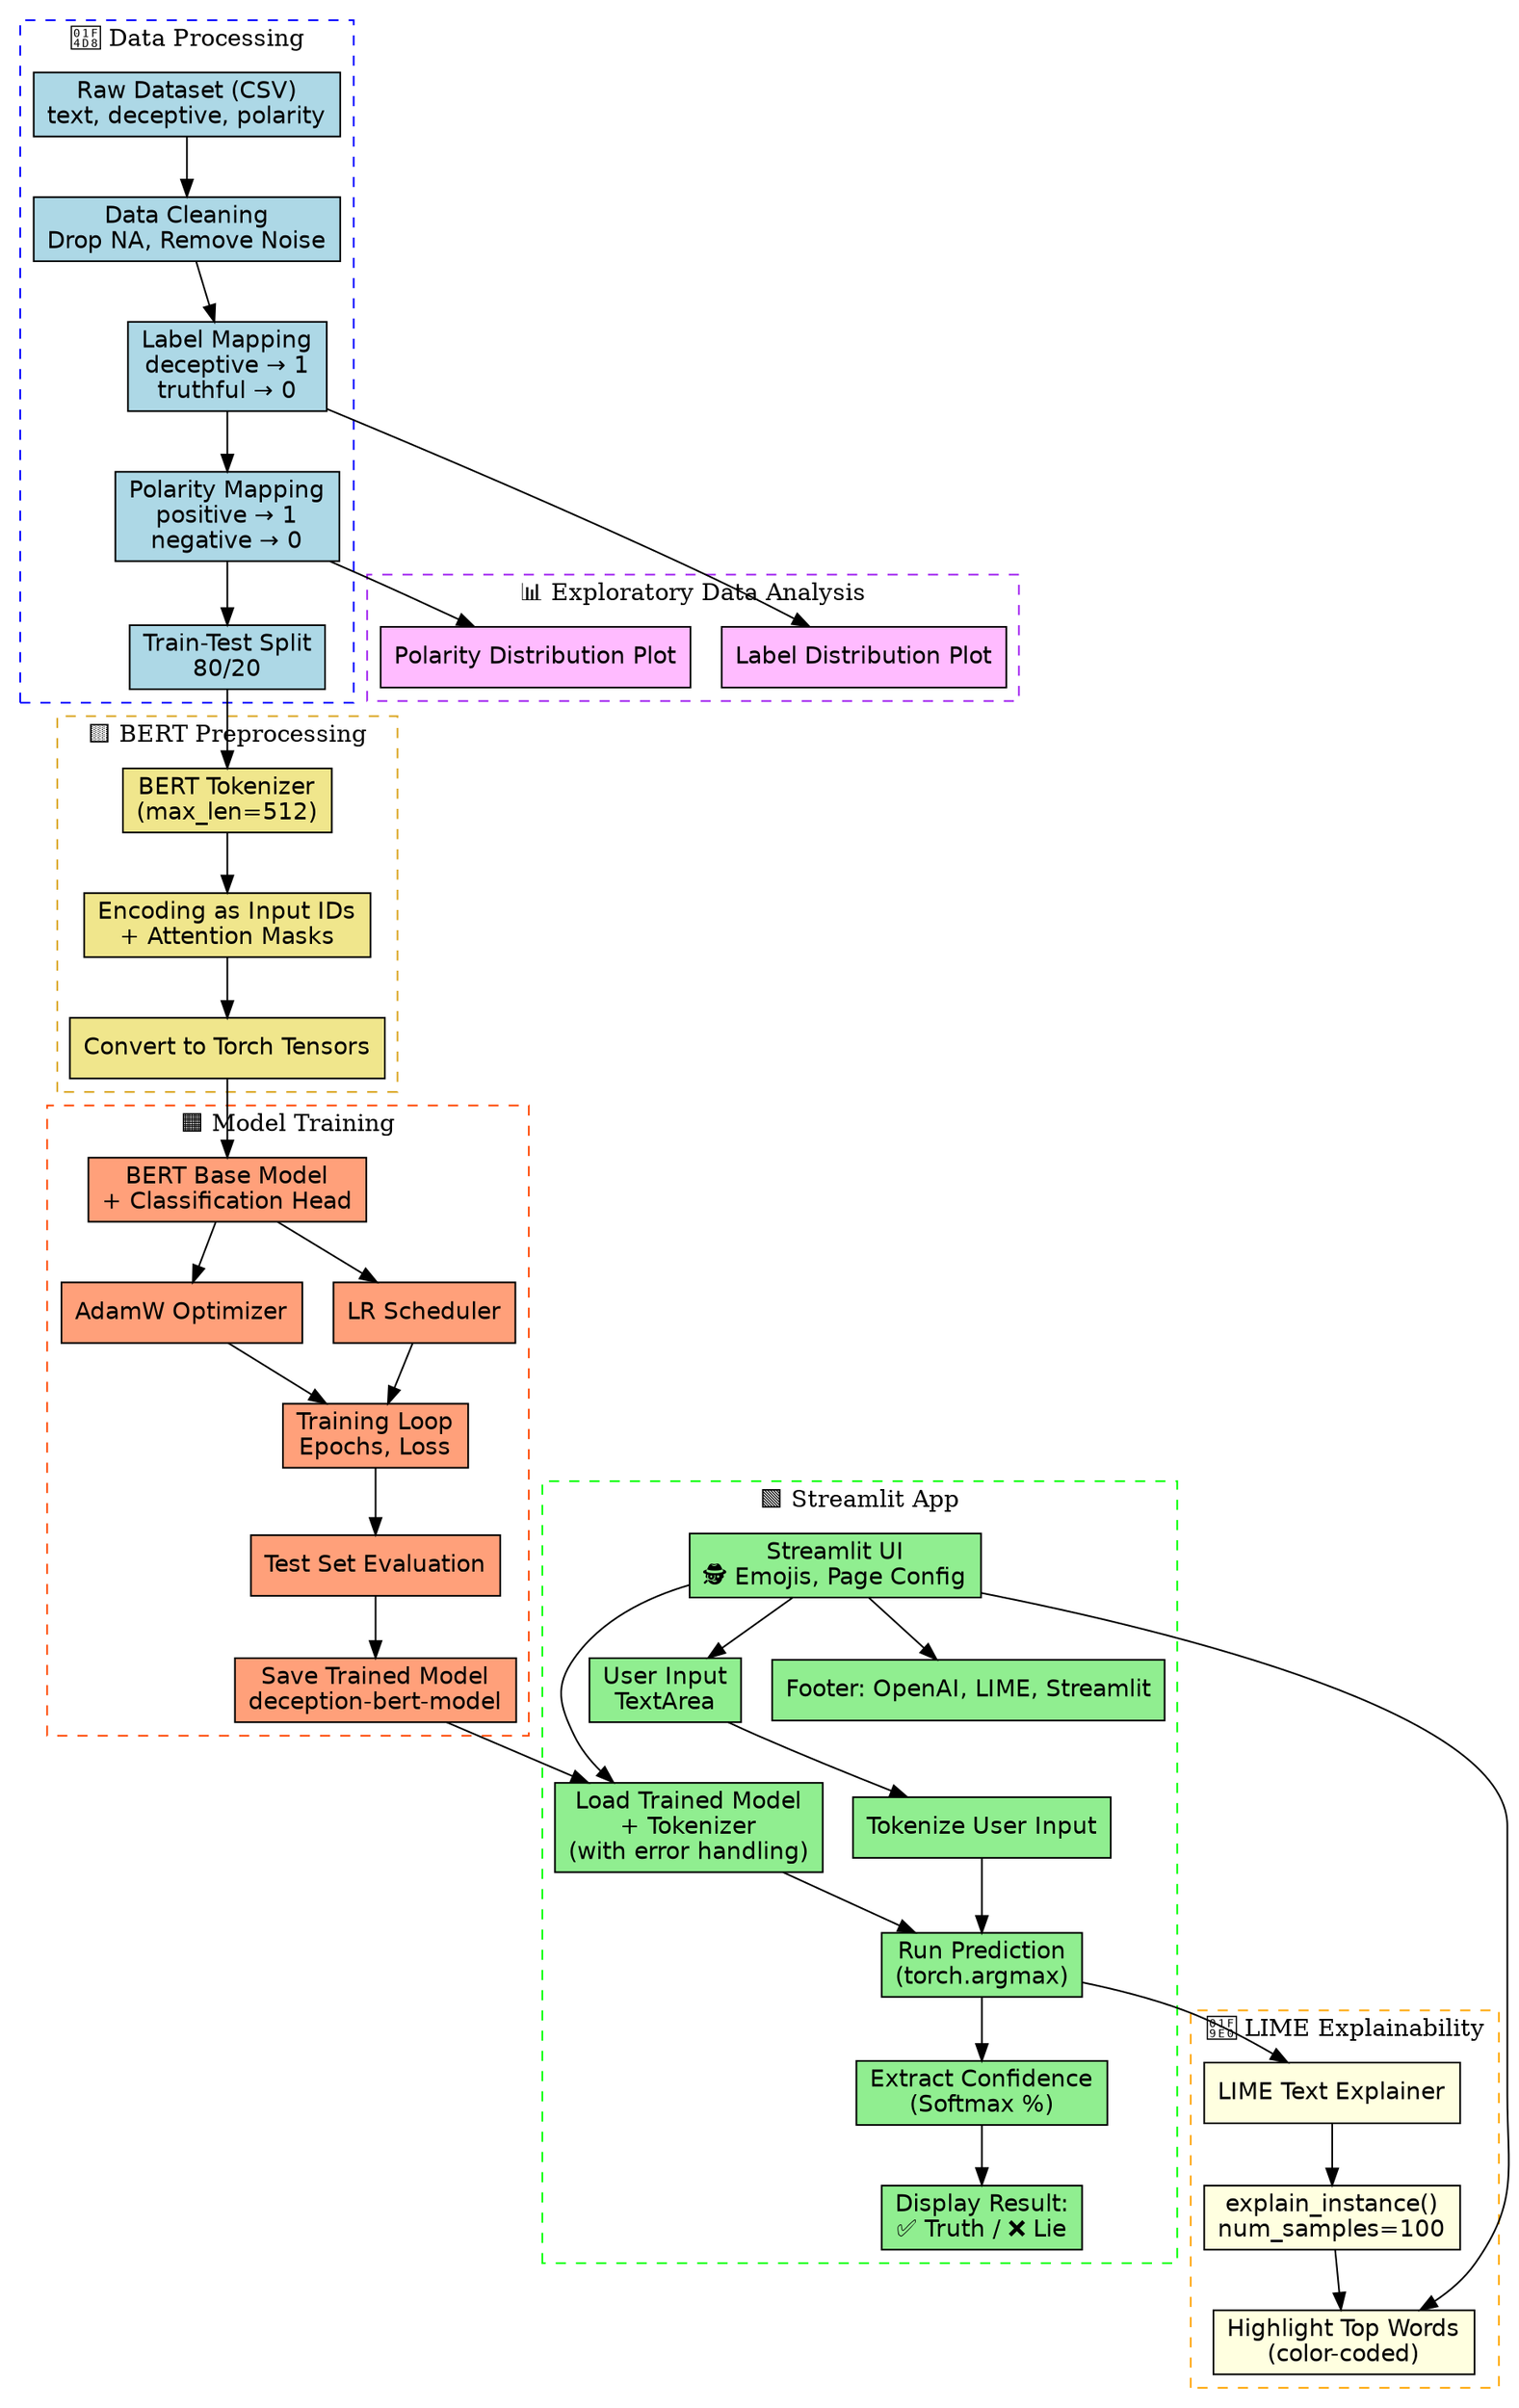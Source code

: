 digraph FullLieDetectionSystem {
    rankdir=TB;
    node [shape=box, style=filled, fontname="Helvetica"];

    // ========== DATA PROCESSING ==========
    Dataset [label="Raw Dataset (CSV)\ntext, deceptive, polarity", fillcolor=lightblue];
    DataCleaning [label="Data Cleaning\nDrop NA, Remove Noise", fillcolor=lightblue];
    LabelMapping [label="Label Mapping\ndeceptive → 1\ntruthful → 0", fillcolor=lightblue];
    PolarityMapping [label="Polarity Mapping\npositive → 1\nnegative → 0", fillcolor=lightblue];
    TrainTestSplit [label="Train-Test Split\n80/20", fillcolor=lightblue];

    Dataset -> DataCleaning -> LabelMapping -> PolarityMapping -> TrainTestSplit;

    // ========== BERT PREPROCESSING ==========
    Tokenization [label="BERT Tokenizer\n(max_len=512)", fillcolor=khaki];
    Encoding [label="Encoding as Input IDs\n+ Attention Masks", fillcolor=khaki];
    TensorConversion [label="Convert to Torch Tensors", fillcolor=khaki];

    TrainTestSplit -> Tokenization -> Encoding -> TensorConversion;

    // ========== MODEL TRAINING ==========
    Model [label="BERT Base Model\n+ Classification Head", fillcolor=lightsalmon];
    Optimizer [label="AdamW Optimizer", fillcolor=lightsalmon];
    Scheduler [label="LR Scheduler", fillcolor=lightsalmon];
    TrainingLoop [label="Training Loop\nEpochs, Loss", fillcolor=lightsalmon];
    Evaluation [label="Test Set Evaluation", fillcolor=lightsalmon];
    SaveModel [label="Save Trained Model\ndeception-bert-model", fillcolor=lightsalmon];

    TensorConversion -> Model;
    Model -> Optimizer;
    Model -> Scheduler;
    Optimizer -> TrainingLoop;
    Scheduler -> TrainingLoop;
    TrainingLoop -> Evaluation -> SaveModel;

    // ========== STREAMLIT APPLICATION ==========
    StreamlitApp [label="Streamlit UI\n🕵️ Emojis, Page Config", fillcolor=lightgreen];
    LoadModel [label="Load Trained Model\n+ Tokenizer\n(with error handling)", fillcolor=lightgreen];
    TextInput [label="User Input\nTextArea", fillcolor=lightgreen];
    AppTokenization [label="Tokenize User Input", fillcolor=lightgreen];
    Predict [label="Run Prediction\n(torch.argmax)", fillcolor=lightgreen];
    Confidence [label="Extract Confidence\n(Softmax %)", fillcolor=lightgreen];
    DisplayResult [label="Display Result:\n✅ Truth / ❌ Lie", fillcolor=lightgreen];
    Footer [label="Footer: OpenAI, LIME, Streamlit", fillcolor=lightgreen];

    SaveModel -> LoadModel;
    StreamlitApp -> LoadModel;
    StreamlitApp -> TextInput -> AppTokenization -> Predict -> Confidence -> DisplayResult;
    LoadModel -> Predict;
    StreamlitApp -> Footer;

    // ========== LIME EXPLAINABILITY ==========
    LIME [label="LIME Text Explainer", fillcolor=lightyellow];
    ExplainInstance [label="explain_instance()\nnum_samples=100", fillcolor=lightyellow];
    InfluentialWords [label="Highlight Top Words\n(color-coded)", fillcolor=lightyellow];

    Predict -> LIME -> ExplainInstance -> InfluentialWords;
    StreamlitApp -> InfluentialWords;

    // ========== EDA ==========
    EDA1 [label="Label Distribution Plot", fillcolor=plum1];
    EDA2 [label="Polarity Distribution Plot", fillcolor=plum1];

    LabelMapping -> EDA1;
    PolarityMapping -> EDA2;

    // ========== GROUPS ==========
    subgraph cluster_data {
        label="📘 Data Processing";
        style=dashed; color=blue;
        Dataset; DataCleaning; LabelMapping; PolarityMapping; TrainTestSplit;
    }

    subgraph cluster_preprocess {
        label="🟨 BERT Preprocessing";
        style=dashed; color=goldenrod;
        Tokenization; Encoding; TensorConversion;
    }

    subgraph cluster_model {
        label="🟧 Model Training";
        style=dashed; color=orangered;
        Model; Optimizer; Scheduler; TrainingLoop; Evaluation; SaveModel;
    }

    subgraph cluster_app {
        label="🟩 Streamlit App";
        style=dashed; color=green;
        StreamlitApp; LoadModel; TextInput; AppTokenization;
        Predict; Confidence; DisplayResult; Footer;
    }

    subgraph cluster_lime {
        label="🧠 LIME Explainability";
        style=dashed; color=orange;
        LIME; ExplainInstance; InfluentialWords;
    }

    subgraph cluster_eda {
        label="📊 Exploratory Data Analysis";
        style=dashed; color=purple;
        EDA1; EDA2;
    }
}
